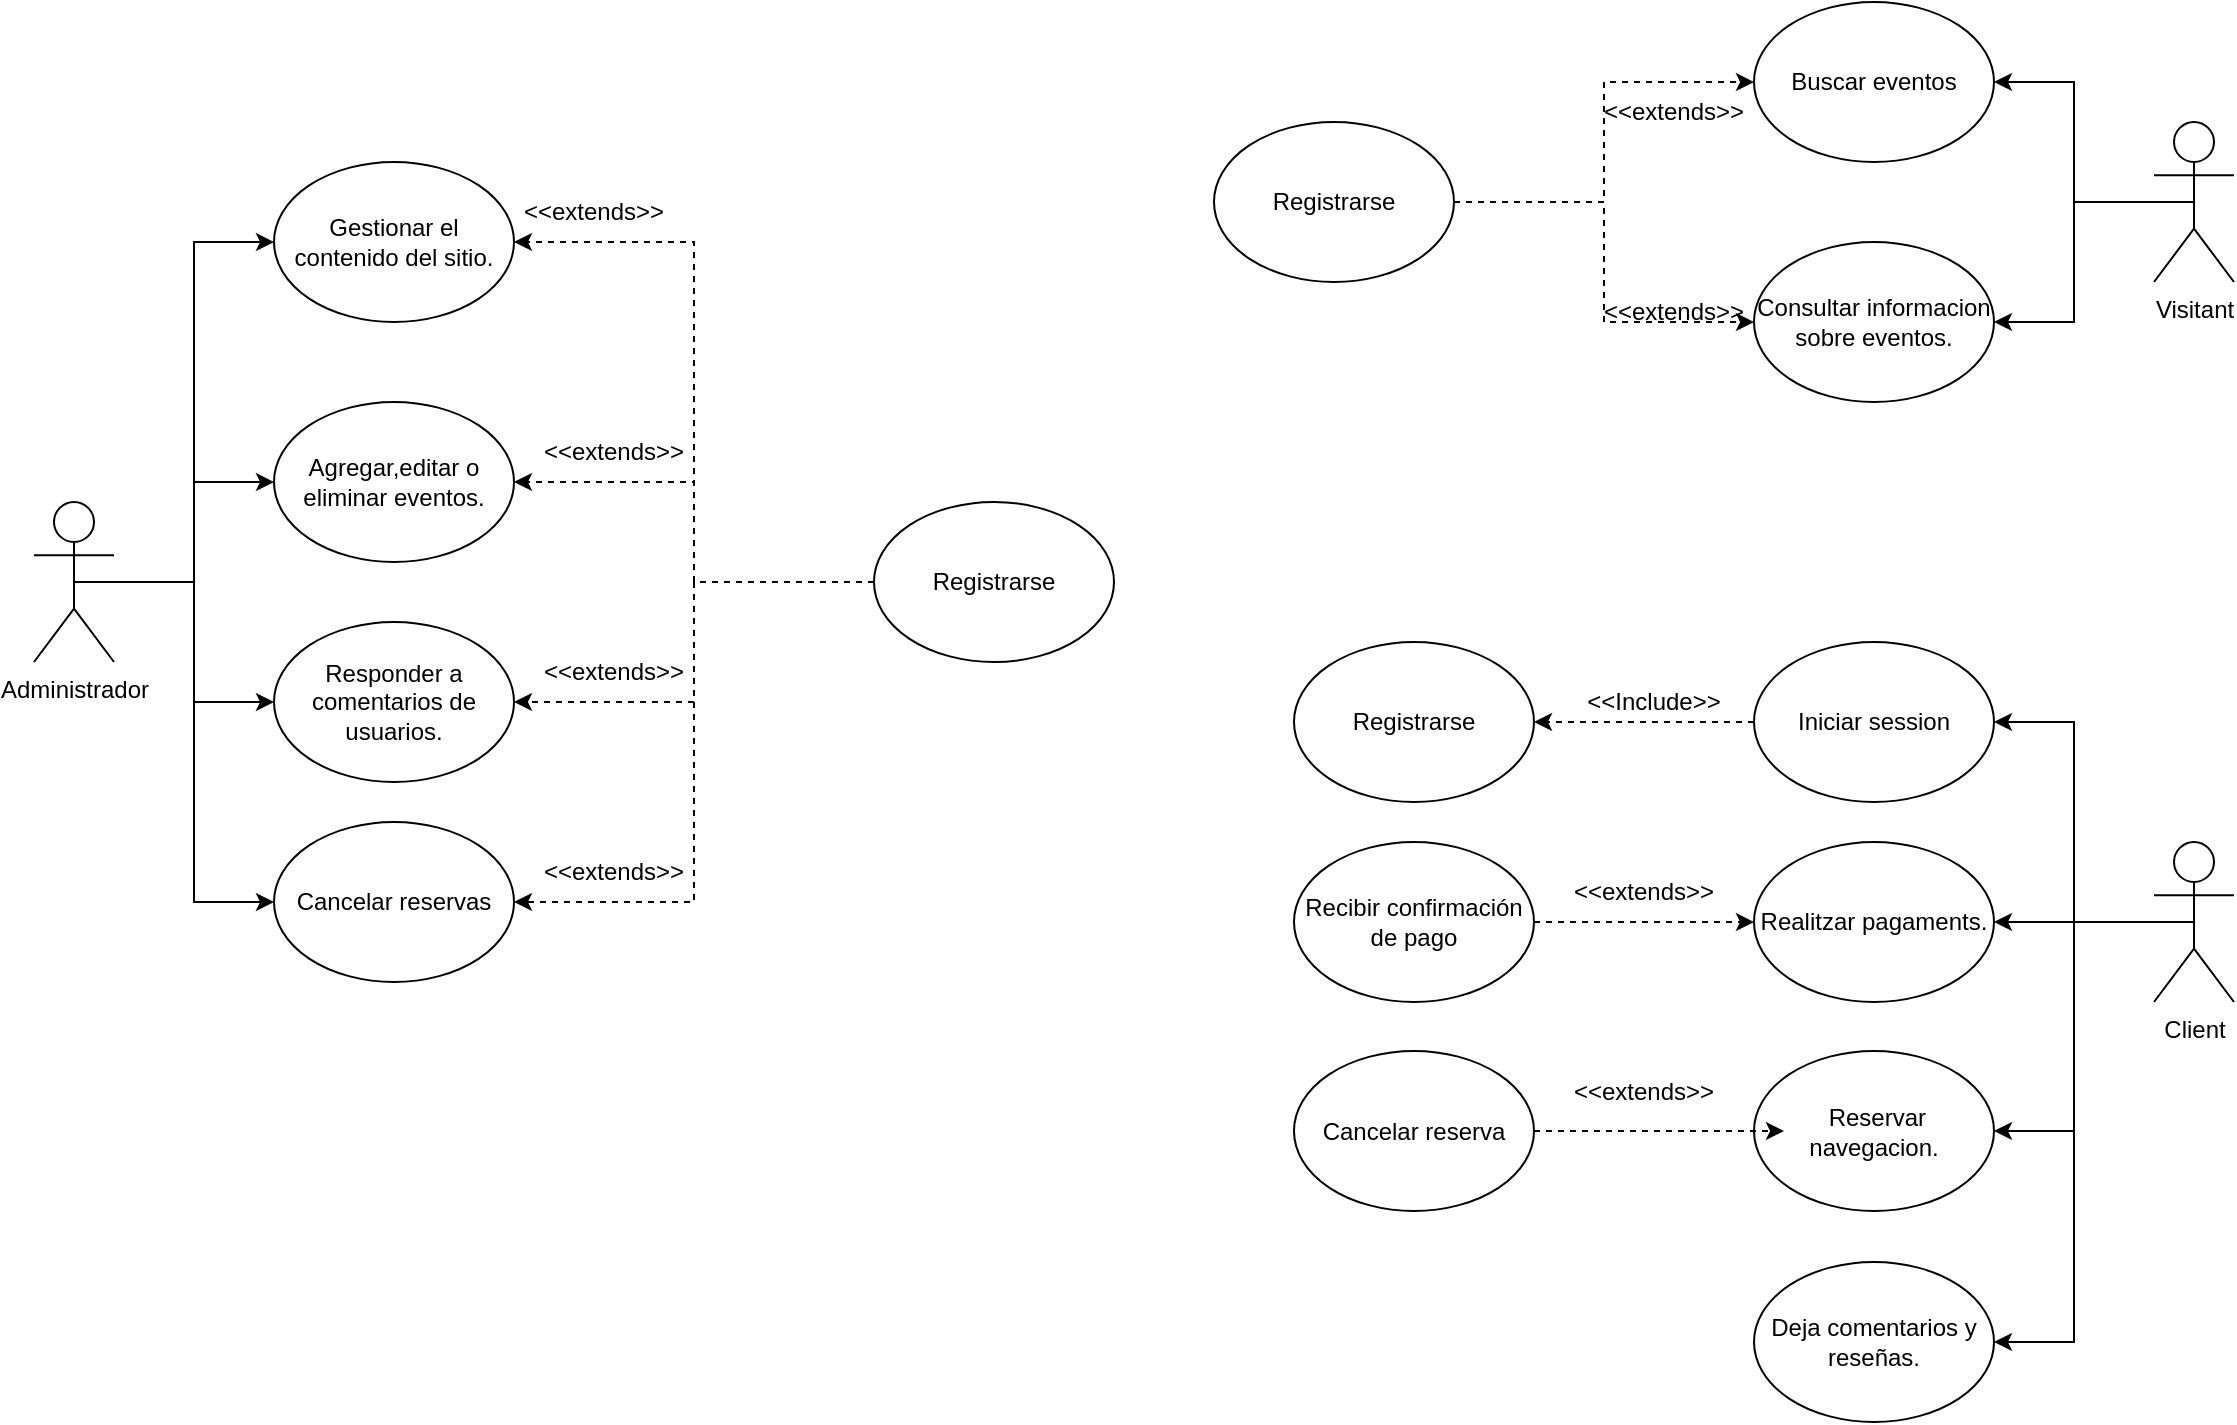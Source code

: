 <mxfile version="24.7.17">
  <diagram name="Pàgina-1" id="YVHWd9X6C8wZxe6zpNKP">
    <mxGraphModel dx="1311" dy="696" grid="1" gridSize="10" guides="1" tooltips="1" connect="1" arrows="1" fold="1" page="1" pageScale="1" pageWidth="827" pageHeight="1169" math="0" shadow="0">
      <root>
        <mxCell id="0" />
        <mxCell id="1" parent="0" />
        <mxCell id="aUWjzx1JpL5L-3wllFqf-30" style="edgeStyle=orthogonalEdgeStyle;rounded=0;orthogonalLoop=1;jettySize=auto;html=1;exitX=0.5;exitY=0.5;exitDx=0;exitDy=0;exitPerimeter=0;entryX=0;entryY=0.5;entryDx=0;entryDy=0;" parent="1" source="W9gDoXs-om2xkna2XxOo-1" target="aUWjzx1JpL5L-3wllFqf-26" edge="1">
          <mxGeometry relative="1" as="geometry" />
        </mxCell>
        <mxCell id="aUWjzx1JpL5L-3wllFqf-31" style="edgeStyle=orthogonalEdgeStyle;rounded=0;orthogonalLoop=1;jettySize=auto;html=1;exitX=0.5;exitY=0.5;exitDx=0;exitDy=0;exitPerimeter=0;entryX=0;entryY=0.5;entryDx=0;entryDy=0;" parent="1" source="W9gDoXs-om2xkna2XxOo-1" target="aUWjzx1JpL5L-3wllFqf-27" edge="1">
          <mxGeometry relative="1" as="geometry" />
        </mxCell>
        <mxCell id="aUWjzx1JpL5L-3wllFqf-32" style="edgeStyle=orthogonalEdgeStyle;rounded=0;orthogonalLoop=1;jettySize=auto;html=1;exitX=0.5;exitY=0.5;exitDx=0;exitDy=0;exitPerimeter=0;entryX=0;entryY=0.5;entryDx=0;entryDy=0;" parent="1" source="W9gDoXs-om2xkna2XxOo-1" target="aUWjzx1JpL5L-3wllFqf-28" edge="1">
          <mxGeometry relative="1" as="geometry" />
        </mxCell>
        <mxCell id="aUWjzx1JpL5L-3wllFqf-55" style="edgeStyle=orthogonalEdgeStyle;rounded=0;orthogonalLoop=1;jettySize=auto;html=1;exitX=0.5;exitY=0.5;exitDx=0;exitDy=0;exitPerimeter=0;entryX=0;entryY=0.5;entryDx=0;entryDy=0;" parent="1" source="W9gDoXs-om2xkna2XxOo-1" target="aUWjzx1JpL5L-3wllFqf-54" edge="1">
          <mxGeometry relative="1" as="geometry" />
        </mxCell>
        <mxCell id="W9gDoXs-om2xkna2XxOo-1" value="Administrador" style="shape=umlActor;verticalLabelPosition=bottom;verticalAlign=top;html=1;outlineConnect=0;" parent="1" vertex="1">
          <mxGeometry x="20" y="320" width="40" height="80" as="geometry" />
        </mxCell>
        <mxCell id="aUWjzx1JpL5L-3wllFqf-16" style="edgeStyle=orthogonalEdgeStyle;rounded=0;orthogonalLoop=1;jettySize=auto;html=1;exitX=0.5;exitY=0.5;exitDx=0;exitDy=0;exitPerimeter=0;entryX=1;entryY=0.5;entryDx=0;entryDy=0;" parent="1" source="W9gDoXs-om2xkna2XxOo-2" target="aUWjzx1JpL5L-3wllFqf-12" edge="1">
          <mxGeometry relative="1" as="geometry" />
        </mxCell>
        <mxCell id="aUWjzx1JpL5L-3wllFqf-21" style="edgeStyle=orthogonalEdgeStyle;rounded=0;orthogonalLoop=1;jettySize=auto;html=1;exitX=0.5;exitY=0.5;exitDx=0;exitDy=0;exitPerimeter=0;entryX=1;entryY=0.5;entryDx=0;entryDy=0;" parent="1" source="W9gDoXs-om2xkna2XxOo-2" target="aUWjzx1JpL5L-3wllFqf-18" edge="1">
          <mxGeometry relative="1" as="geometry" />
        </mxCell>
        <mxCell id="aUWjzx1JpL5L-3wllFqf-25" style="edgeStyle=orthogonalEdgeStyle;rounded=0;orthogonalLoop=1;jettySize=auto;html=1;exitX=0.5;exitY=0.5;exitDx=0;exitDy=0;exitPerimeter=0;entryX=1;entryY=0.5;entryDx=0;entryDy=0;" parent="1" source="W9gDoXs-om2xkna2XxOo-2" target="aUWjzx1JpL5L-3wllFqf-24" edge="1">
          <mxGeometry relative="1" as="geometry" />
        </mxCell>
        <mxCell id="aUWjzx1JpL5L-3wllFqf-50" style="edgeStyle=orthogonalEdgeStyle;rounded=0;orthogonalLoop=1;jettySize=auto;html=1;exitX=0.5;exitY=0.5;exitDx=0;exitDy=0;exitPerimeter=0;entryX=1;entryY=0.5;entryDx=0;entryDy=0;" parent="1" source="W9gDoXs-om2xkna2XxOo-2" target="aUWjzx1JpL5L-3wllFqf-49" edge="1">
          <mxGeometry relative="1" as="geometry" />
        </mxCell>
        <mxCell id="W9gDoXs-om2xkna2XxOo-2" value="Client" style="shape=umlActor;verticalLabelPosition=bottom;verticalAlign=top;html=1;outlineConnect=0;" parent="1" vertex="1">
          <mxGeometry x="1080" y="490" width="40" height="80" as="geometry" />
        </mxCell>
        <mxCell id="aUWjzx1JpL5L-3wllFqf-10" style="edgeStyle=orthogonalEdgeStyle;rounded=0;orthogonalLoop=1;jettySize=auto;html=1;exitX=0.5;exitY=0.5;exitDx=0;exitDy=0;exitPerimeter=0;entryX=1;entryY=0.5;entryDx=0;entryDy=0;" parent="1" source="aUWjzx1JpL5L-3wllFqf-1" target="aUWjzx1JpL5L-3wllFqf-9" edge="1">
          <mxGeometry relative="1" as="geometry" />
        </mxCell>
        <mxCell id="aUWjzx1JpL5L-3wllFqf-11" style="edgeStyle=orthogonalEdgeStyle;rounded=0;orthogonalLoop=1;jettySize=auto;html=1;exitX=0.5;exitY=0.5;exitDx=0;exitDy=0;exitPerimeter=0;entryX=1;entryY=0.5;entryDx=0;entryDy=0;" parent="1" source="aUWjzx1JpL5L-3wllFqf-1" target="aUWjzx1JpL5L-3wllFqf-6" edge="1">
          <mxGeometry relative="1" as="geometry" />
        </mxCell>
        <mxCell id="aUWjzx1JpL5L-3wllFqf-1" value="Visitant" style="shape=umlActor;verticalLabelPosition=bottom;verticalAlign=top;html=1;outlineConnect=0;" parent="1" vertex="1">
          <mxGeometry x="1080" y="130" width="40" height="80" as="geometry" />
        </mxCell>
        <mxCell id="aUWjzx1JpL5L-3wllFqf-6" value="Buscar eventos" style="ellipse;whiteSpace=wrap;html=1;" parent="1" vertex="1">
          <mxGeometry x="880" y="70" width="120" height="80" as="geometry" />
        </mxCell>
        <mxCell id="aUWjzx1JpL5L-3wllFqf-9" value="Consultar informacion sobre eventos." style="ellipse;whiteSpace=wrap;html=1;" parent="1" vertex="1">
          <mxGeometry x="880" y="190" width="120" height="80" as="geometry" />
        </mxCell>
        <mxCell id="aUWjzx1JpL5L-3wllFqf-47" style="edgeStyle=orthogonalEdgeStyle;rounded=0;orthogonalLoop=1;jettySize=auto;html=1;exitX=0;exitY=0.5;exitDx=0;exitDy=0;entryX=1;entryY=0.5;entryDx=0;entryDy=0;dashed=1;" parent="1" source="aUWjzx1JpL5L-3wllFqf-12" target="aUWjzx1JpL5L-3wllFqf-46" edge="1">
          <mxGeometry relative="1" as="geometry" />
        </mxCell>
        <mxCell id="aUWjzx1JpL5L-3wllFqf-12" value="Iniciar session" style="ellipse;whiteSpace=wrap;html=1;" parent="1" vertex="1">
          <mxGeometry x="880" y="390" width="120" height="80" as="geometry" />
        </mxCell>
        <mxCell id="aUWjzx1JpL5L-3wllFqf-18" value="Realitzar pagaments." style="ellipse;whiteSpace=wrap;html=1;" parent="1" vertex="1">
          <mxGeometry x="880" y="490" width="120" height="80" as="geometry" />
        </mxCell>
        <mxCell id="aUWjzx1JpL5L-3wllFqf-26" value="Gestionar el contenido del sitio." style="ellipse;whiteSpace=wrap;html=1;" parent="1" vertex="1">
          <mxGeometry x="140" y="150" width="120" height="80" as="geometry" />
        </mxCell>
        <mxCell id="aUWjzx1JpL5L-3wllFqf-27" value="Agregar,editar o eliminar eventos." style="ellipse;whiteSpace=wrap;html=1;" parent="1" vertex="1">
          <mxGeometry x="140" y="270" width="120" height="80" as="geometry" />
        </mxCell>
        <mxCell id="aUWjzx1JpL5L-3wllFqf-28" value="Responder a comentarios de usuarios." style="ellipse;whiteSpace=wrap;html=1;" parent="1" vertex="1">
          <mxGeometry x="140" y="380" width="120" height="80" as="geometry" />
        </mxCell>
        <mxCell id="aUWjzx1JpL5L-3wllFqf-34" style="edgeStyle=orthogonalEdgeStyle;rounded=0;orthogonalLoop=1;jettySize=auto;html=1;exitX=1;exitY=0.5;exitDx=0;exitDy=0;entryX=0;entryY=0.5;entryDx=0;entryDy=0;dashed=1;" parent="1" source="aUWjzx1JpL5L-3wllFqf-33" target="aUWjzx1JpL5L-3wllFqf-6" edge="1">
          <mxGeometry relative="1" as="geometry" />
        </mxCell>
        <mxCell id="eJ1M4TNb6GIxfWARTEAx-13" style="edgeStyle=orthogonalEdgeStyle;rounded=0;orthogonalLoop=1;jettySize=auto;html=1;exitX=1;exitY=0.5;exitDx=0;exitDy=0;dashed=1;" edge="1" parent="1" source="aUWjzx1JpL5L-3wllFqf-33" target="aUWjzx1JpL5L-3wllFqf-9">
          <mxGeometry relative="1" as="geometry" />
        </mxCell>
        <mxCell id="aUWjzx1JpL5L-3wllFqf-33" value="Registrarse" style="ellipse;whiteSpace=wrap;html=1;" parent="1" vertex="1">
          <mxGeometry x="610" y="130" width="120" height="80" as="geometry" />
        </mxCell>
        <mxCell id="aUWjzx1JpL5L-3wllFqf-39" value="" style="edgeStyle=orthogonalEdgeStyle;rounded=0;orthogonalLoop=1;jettySize=auto;html=1;dashed=1;" parent="1" source="aUWjzx1JpL5L-3wllFqf-35" target="aUWjzx1JpL5L-3wllFqf-18" edge="1">
          <mxGeometry relative="1" as="geometry" />
        </mxCell>
        <mxCell id="aUWjzx1JpL5L-3wllFqf-35" value="Recibir confirmación de pago" style="ellipse;whiteSpace=wrap;html=1;" parent="1" vertex="1">
          <mxGeometry x="650" y="490" width="120" height="80" as="geometry" />
        </mxCell>
        <mxCell id="aUWjzx1JpL5L-3wllFqf-24" value="Deja comentarios y reseñas." style="ellipse;whiteSpace=wrap;html=1;" parent="1" vertex="1">
          <mxGeometry x="880" y="700" width="120" height="80" as="geometry" />
        </mxCell>
        <mxCell id="aUWjzx1JpL5L-3wllFqf-42" value="&amp;lt;&amp;lt;extends&amp;gt;&amp;gt;" style="text;html=1;align=center;verticalAlign=middle;whiteSpace=wrap;rounded=0;" parent="1" vertex="1">
          <mxGeometry x="810" y="110" width="60" height="30" as="geometry" />
        </mxCell>
        <mxCell id="aUWjzx1JpL5L-3wllFqf-43" value="&amp;lt;&amp;lt;extends&amp;gt;&amp;gt;" style="text;html=1;align=center;verticalAlign=middle;whiteSpace=wrap;rounded=0;" parent="1" vertex="1">
          <mxGeometry x="795" y="500" width="60" height="30" as="geometry" />
        </mxCell>
        <mxCell id="aUWjzx1JpL5L-3wllFqf-46" value="Registrarse" style="ellipse;whiteSpace=wrap;html=1;" parent="1" vertex="1">
          <mxGeometry x="650" y="390" width="120" height="80" as="geometry" />
        </mxCell>
        <mxCell id="aUWjzx1JpL5L-3wllFqf-48" value="&amp;lt;&amp;lt;Include&amp;gt;&amp;gt;" style="text;html=1;align=center;verticalAlign=middle;whiteSpace=wrap;rounded=0;" parent="1" vertex="1">
          <mxGeometry x="800" y="405" width="60" height="30" as="geometry" />
        </mxCell>
        <mxCell id="aUWjzx1JpL5L-3wllFqf-49" value="&amp;nbsp;Reservar navegacion." style="ellipse;whiteSpace=wrap;html=1;" parent="1" vertex="1">
          <mxGeometry x="880" y="594.5" width="120" height="80" as="geometry" />
        </mxCell>
        <mxCell id="aUWjzx1JpL5L-3wllFqf-52" style="edgeStyle=orthogonalEdgeStyle;rounded=0;orthogonalLoop=1;jettySize=auto;html=1;exitX=1;exitY=0.5;exitDx=0;exitDy=0;entryX=0;entryY=0.5;entryDx=0;entryDy=0;dashed=1;" parent="1" source="aUWjzx1JpL5L-3wllFqf-51" edge="1">
          <mxGeometry relative="1" as="geometry">
            <mxPoint x="785" y="634.5" as="sourcePoint" />
            <mxPoint x="895.0" y="634.5" as="targetPoint" />
          </mxGeometry>
        </mxCell>
        <mxCell id="aUWjzx1JpL5L-3wllFqf-51" value="Cancelar reserva" style="ellipse;whiteSpace=wrap;html=1;" parent="1" vertex="1">
          <mxGeometry x="650" y="594.5" width="120" height="80" as="geometry" />
        </mxCell>
        <mxCell id="aUWjzx1JpL5L-3wllFqf-53" value="&amp;lt;&amp;lt;extends&amp;gt;&amp;gt;" style="text;html=1;align=center;verticalAlign=middle;whiteSpace=wrap;rounded=0;" parent="1" vertex="1">
          <mxGeometry x="795" y="600" width="60" height="30" as="geometry" />
        </mxCell>
        <mxCell id="aUWjzx1JpL5L-3wllFqf-54" value="Cancelar reservas" style="ellipse;whiteSpace=wrap;html=1;" parent="1" vertex="1">
          <mxGeometry x="140" y="480" width="120" height="80" as="geometry" />
        </mxCell>
        <mxCell id="eJ1M4TNb6GIxfWARTEAx-1" value="" style="edgeStyle=orthogonalEdgeStyle;rounded=0;orthogonalLoop=1;jettySize=auto;html=1;dashed=1;entryX=1;entryY=0.5;entryDx=0;entryDy=0;" edge="1" parent="1" source="eJ1M4TNb6GIxfWARTEAx-2" target="aUWjzx1JpL5L-3wllFqf-26">
          <mxGeometry relative="1" as="geometry">
            <mxPoint x="570" y="190" as="targetPoint" />
          </mxGeometry>
        </mxCell>
        <mxCell id="eJ1M4TNb6GIxfWARTEAx-5" style="edgeStyle=orthogonalEdgeStyle;rounded=0;orthogonalLoop=1;jettySize=auto;html=1;dashed=1;" edge="1" parent="1" source="eJ1M4TNb6GIxfWARTEAx-2" target="aUWjzx1JpL5L-3wllFqf-27">
          <mxGeometry relative="1" as="geometry" />
        </mxCell>
        <mxCell id="eJ1M4TNb6GIxfWARTEAx-6" style="edgeStyle=orthogonalEdgeStyle;rounded=0;orthogonalLoop=1;jettySize=auto;html=1;entryX=1;entryY=0.5;entryDx=0;entryDy=0;dashed=1;" edge="1" parent="1" source="eJ1M4TNb6GIxfWARTEAx-2" target="aUWjzx1JpL5L-3wllFqf-28">
          <mxGeometry relative="1" as="geometry" />
        </mxCell>
        <mxCell id="eJ1M4TNb6GIxfWARTEAx-7" style="edgeStyle=orthogonalEdgeStyle;rounded=0;orthogonalLoop=1;jettySize=auto;html=1;exitX=0;exitY=0.5;exitDx=0;exitDy=0;entryX=1;entryY=0.5;entryDx=0;entryDy=0;dashed=1;" edge="1" parent="1" source="eJ1M4TNb6GIxfWARTEAx-2" target="aUWjzx1JpL5L-3wllFqf-54">
          <mxGeometry relative="1" as="geometry" />
        </mxCell>
        <mxCell id="eJ1M4TNb6GIxfWARTEAx-2" value="Registrarse" style="ellipse;whiteSpace=wrap;html=1;" vertex="1" parent="1">
          <mxGeometry x="440" y="320" width="120" height="80" as="geometry" />
        </mxCell>
        <mxCell id="eJ1M4TNb6GIxfWARTEAx-3" value="&amp;lt;&amp;lt;extends&amp;gt;&amp;gt;" style="text;html=1;align=center;verticalAlign=middle;whiteSpace=wrap;rounded=0;" vertex="1" parent="1">
          <mxGeometry x="270" y="160" width="60" height="30" as="geometry" />
        </mxCell>
        <mxCell id="eJ1M4TNb6GIxfWARTEAx-8" value="&amp;lt;&amp;lt;extends&amp;gt;&amp;gt;" style="text;html=1;align=center;verticalAlign=middle;whiteSpace=wrap;rounded=0;" vertex="1" parent="1">
          <mxGeometry x="280" y="280" width="60" height="30" as="geometry" />
        </mxCell>
        <mxCell id="eJ1M4TNb6GIxfWARTEAx-9" value="&amp;lt;&amp;lt;extends&amp;gt;&amp;gt;" style="text;html=1;align=center;verticalAlign=middle;whiteSpace=wrap;rounded=0;" vertex="1" parent="1">
          <mxGeometry x="280" y="390" width="60" height="30" as="geometry" />
        </mxCell>
        <mxCell id="eJ1M4TNb6GIxfWARTEAx-10" value="&amp;lt;&amp;lt;extends&amp;gt;&amp;gt;" style="text;html=1;align=center;verticalAlign=middle;whiteSpace=wrap;rounded=0;" vertex="1" parent="1">
          <mxGeometry x="280" y="490" width="60" height="30" as="geometry" />
        </mxCell>
        <mxCell id="eJ1M4TNb6GIxfWARTEAx-12" value="&amp;lt;&amp;lt;extends&amp;gt;&amp;gt;" style="text;html=1;align=center;verticalAlign=middle;whiteSpace=wrap;rounded=0;" vertex="1" parent="1">
          <mxGeometry x="810" y="210" width="60" height="30" as="geometry" />
        </mxCell>
      </root>
    </mxGraphModel>
  </diagram>
</mxfile>

